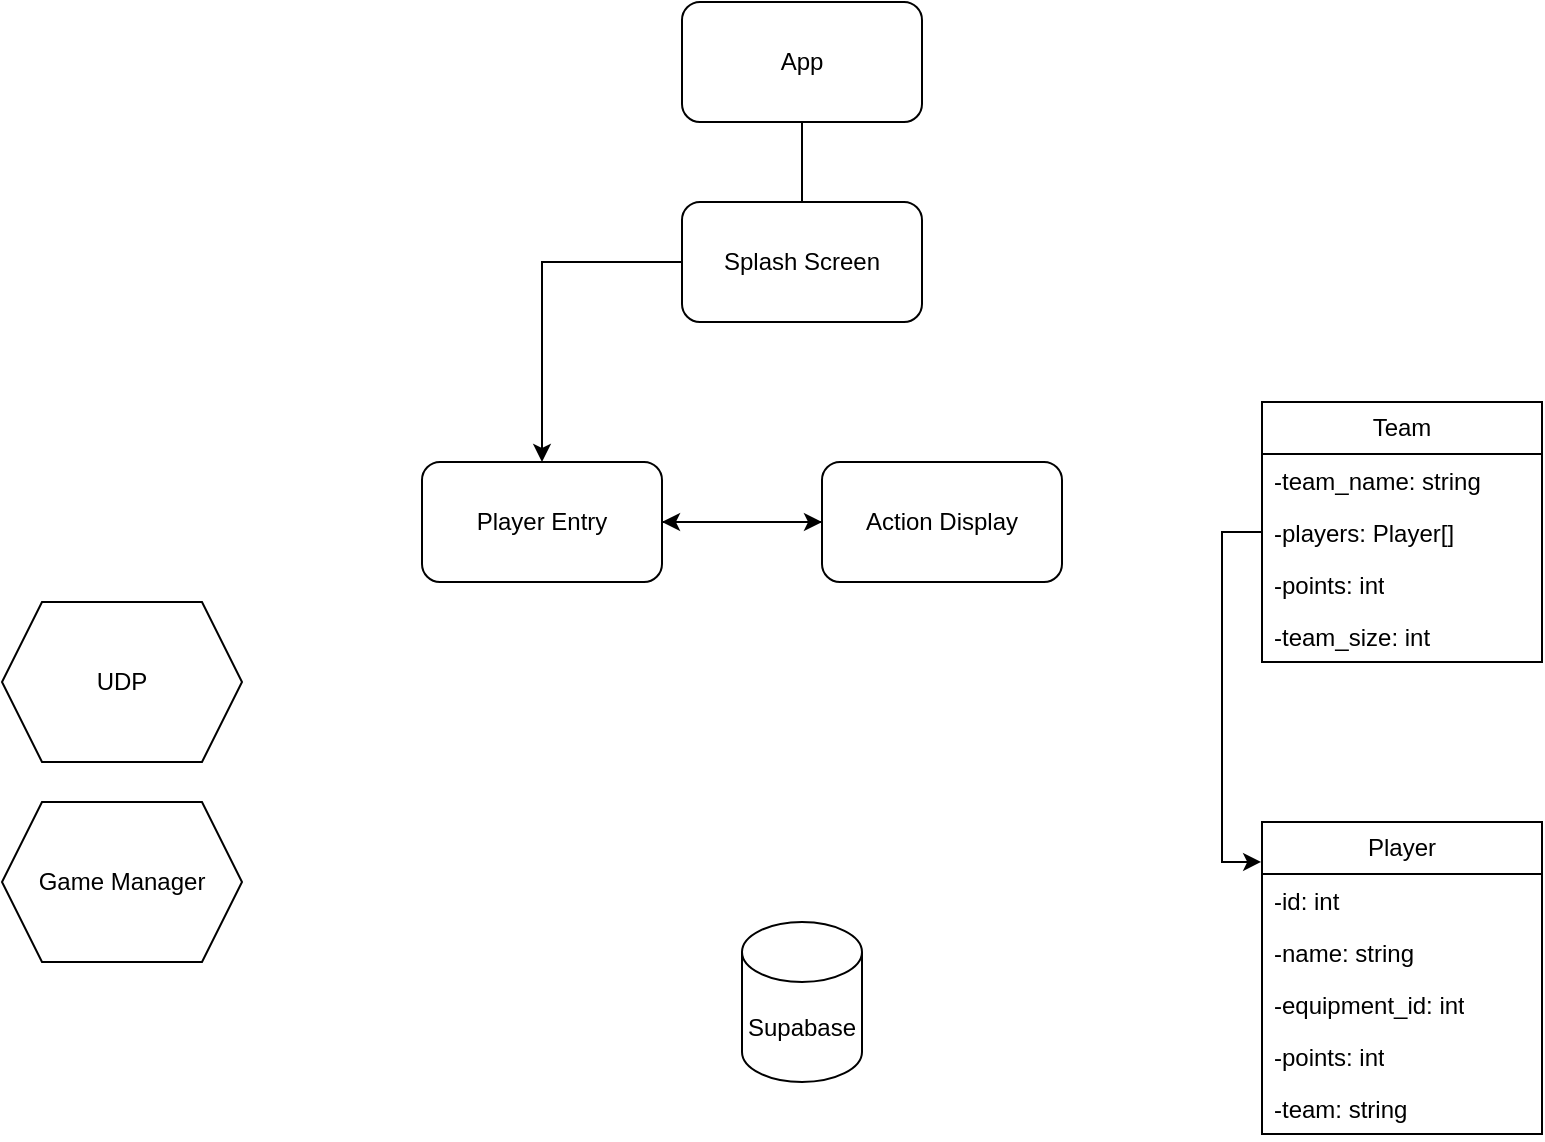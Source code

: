 <mxfile version="24.2.7" type="github">
  <diagram name="Page-1" id="pa5e8LGYVjwd6vd9j4Zn">
    <mxGraphModel dx="360" dy="807" grid="1" gridSize="10" guides="1" tooltips="1" connect="1" arrows="1" fold="1" page="1" pageScale="1" pageWidth="850" pageHeight="1100" math="0" shadow="0">
      <root>
        <object label="" asdf="" id="0">
          <mxCell />
        </object>
        <mxCell id="1" parent="0" />
        <mxCell id="VOZ-egtYjg_h0SMjVR0y-3" style="edgeStyle=orthogonalEdgeStyle;rounded=0;orthogonalLoop=1;jettySize=auto;html=1;" edge="1" parent="1" source="VOZ-egtYjg_h0SMjVR0y-1">
          <mxGeometry relative="1" as="geometry">
            <mxPoint x="410" y="140" as="targetPoint" />
          </mxGeometry>
        </mxCell>
        <mxCell id="VOZ-egtYjg_h0SMjVR0y-1" value="App" style="rounded=1;whiteSpace=wrap;html=1;" vertex="1" parent="1">
          <mxGeometry x="350" y="10" width="120" height="60" as="geometry" />
        </mxCell>
        <mxCell id="VOZ-egtYjg_h0SMjVR0y-6" style="edgeStyle=orthogonalEdgeStyle;rounded=0;orthogonalLoop=1;jettySize=auto;html=1;" edge="1" parent="1" source="VOZ-egtYjg_h0SMjVR0y-4" target="VOZ-egtYjg_h0SMjVR0y-7">
          <mxGeometry relative="1" as="geometry">
            <mxPoint x="280" y="270" as="targetPoint" />
          </mxGeometry>
        </mxCell>
        <mxCell id="VOZ-egtYjg_h0SMjVR0y-4" value="Splash Screen" style="rounded=1;whiteSpace=wrap;html=1;" vertex="1" parent="1">
          <mxGeometry x="350" y="110" width="120" height="60" as="geometry" />
        </mxCell>
        <mxCell id="VOZ-egtYjg_h0SMjVR0y-9" value="" style="edgeStyle=orthogonalEdgeStyle;rounded=0;orthogonalLoop=1;jettySize=auto;html=1;" edge="1" parent="1" source="VOZ-egtYjg_h0SMjVR0y-7" target="VOZ-egtYjg_h0SMjVR0y-8">
          <mxGeometry relative="1" as="geometry" />
        </mxCell>
        <mxCell id="VOZ-egtYjg_h0SMjVR0y-7" value="Player Entry" style="rounded=1;whiteSpace=wrap;html=1;" vertex="1" parent="1">
          <mxGeometry x="220" y="240" width="120" height="60" as="geometry" />
        </mxCell>
        <mxCell id="VOZ-egtYjg_h0SMjVR0y-10" style="edgeStyle=orthogonalEdgeStyle;rounded=0;orthogonalLoop=1;jettySize=auto;html=1;entryX=1;entryY=0.5;entryDx=0;entryDy=0;" edge="1" parent="1" source="VOZ-egtYjg_h0SMjVR0y-8" target="VOZ-egtYjg_h0SMjVR0y-7">
          <mxGeometry relative="1" as="geometry" />
        </mxCell>
        <mxCell id="VOZ-egtYjg_h0SMjVR0y-8" value="Action Display" style="whiteSpace=wrap;html=1;rounded=1;" vertex="1" parent="1">
          <mxGeometry x="420" y="240" width="120" height="60" as="geometry" />
        </mxCell>
        <mxCell id="VOZ-egtYjg_h0SMjVR0y-11" value="Supabase" style="shape=cylinder3;whiteSpace=wrap;html=1;boundedLbl=1;backgroundOutline=1;size=15;" vertex="1" parent="1">
          <mxGeometry x="380" y="470" width="60" height="80" as="geometry" />
        </mxCell>
        <mxCell id="VOZ-egtYjg_h0SMjVR0y-12" value="UDP" style="shape=hexagon;perimeter=hexagonPerimeter2;whiteSpace=wrap;html=1;fixedSize=1;" vertex="1" parent="1">
          <mxGeometry x="10" y="310" width="120" height="80" as="geometry" />
        </mxCell>
        <mxCell id="VOZ-egtYjg_h0SMjVR0y-14" value="Game Manager" style="shape=hexagon;perimeter=hexagonPerimeter2;whiteSpace=wrap;html=1;fixedSize=1;" vertex="1" parent="1">
          <mxGeometry x="10" y="410" width="120" height="80" as="geometry" />
        </mxCell>
        <mxCell id="VOZ-egtYjg_h0SMjVR0y-15" value="Player" style="swimlane;fontStyle=0;childLayout=stackLayout;horizontal=1;startSize=26;fillColor=none;horizontalStack=0;resizeParent=1;resizeParentMax=0;resizeLast=0;collapsible=1;marginBottom=0;whiteSpace=wrap;html=1;swimlaneLine=1;" vertex="1" parent="1">
          <mxGeometry x="640" y="420" width="140" height="156" as="geometry" />
        </mxCell>
        <mxCell id="VOZ-egtYjg_h0SMjVR0y-16" value="-id: int" style="text;strokeColor=none;fillColor=none;align=left;verticalAlign=top;spacingLeft=4;spacingRight=4;overflow=hidden;rotatable=0;points=[[0,0.5],[1,0.5]];portConstraint=eastwest;whiteSpace=wrap;html=1;" vertex="1" parent="VOZ-egtYjg_h0SMjVR0y-15">
          <mxGeometry y="26" width="140" height="26" as="geometry" />
        </mxCell>
        <mxCell id="VOZ-egtYjg_h0SMjVR0y-17" value="-name: string" style="text;strokeColor=none;fillColor=none;align=left;verticalAlign=top;spacingLeft=4;spacingRight=4;overflow=hidden;rotatable=0;points=[[0,0.5],[1,0.5]];portConstraint=eastwest;whiteSpace=wrap;html=1;" vertex="1" parent="VOZ-egtYjg_h0SMjVR0y-15">
          <mxGeometry y="52" width="140" height="26" as="geometry" />
        </mxCell>
        <mxCell id="VOZ-egtYjg_h0SMjVR0y-18" value="-equipment_id: int" style="text;strokeColor=none;fillColor=none;align=left;verticalAlign=top;spacingLeft=4;spacingRight=4;overflow=hidden;rotatable=0;points=[[0,0.5],[1,0.5]];portConstraint=eastwest;whiteSpace=wrap;html=1;" vertex="1" parent="VOZ-egtYjg_h0SMjVR0y-15">
          <mxGeometry y="78" width="140" height="26" as="geometry" />
        </mxCell>
        <mxCell id="VOZ-egtYjg_h0SMjVR0y-28" value="-points: int" style="text;strokeColor=none;fillColor=none;align=left;verticalAlign=top;spacingLeft=4;spacingRight=4;overflow=hidden;rotatable=0;points=[[0,0.5],[1,0.5]];portConstraint=eastwest;whiteSpace=wrap;html=1;" vertex="1" parent="VOZ-egtYjg_h0SMjVR0y-15">
          <mxGeometry y="104" width="140" height="26" as="geometry" />
        </mxCell>
        <mxCell id="VOZ-egtYjg_h0SMjVR0y-30" value="-team: string" style="text;strokeColor=none;fillColor=none;align=left;verticalAlign=top;spacingLeft=4;spacingRight=4;overflow=hidden;rotatable=0;points=[[0,0.5],[1,0.5]];portConstraint=eastwest;whiteSpace=wrap;html=1;" vertex="1" parent="VOZ-egtYjg_h0SMjVR0y-15">
          <mxGeometry y="130" width="140" height="26" as="geometry" />
        </mxCell>
        <mxCell id="VOZ-egtYjg_h0SMjVR0y-31" value="Team" style="swimlane;fontStyle=0;childLayout=stackLayout;horizontal=1;startSize=26;fillColor=none;horizontalStack=0;resizeParent=1;resizeParentMax=0;resizeLast=0;collapsible=1;marginBottom=0;whiteSpace=wrap;html=1;" vertex="1" parent="1">
          <mxGeometry x="640" y="210" width="140" height="130" as="geometry" />
        </mxCell>
        <mxCell id="VOZ-egtYjg_h0SMjVR0y-32" value="-team_name: string" style="text;strokeColor=none;fillColor=none;align=left;verticalAlign=top;spacingLeft=4;spacingRight=4;overflow=hidden;rotatable=0;points=[[0,0.5],[1,0.5]];portConstraint=eastwest;whiteSpace=wrap;html=1;" vertex="1" parent="VOZ-egtYjg_h0SMjVR0y-31">
          <mxGeometry y="26" width="140" height="26" as="geometry" />
        </mxCell>
        <mxCell id="VOZ-egtYjg_h0SMjVR0y-33" value="-players: Player[]" style="text;strokeColor=none;fillColor=none;align=left;verticalAlign=top;spacingLeft=4;spacingRight=4;overflow=hidden;rotatable=0;points=[[0,0.5],[1,0.5]];portConstraint=eastwest;whiteSpace=wrap;html=1;" vertex="1" parent="VOZ-egtYjg_h0SMjVR0y-31">
          <mxGeometry y="52" width="140" height="26" as="geometry" />
        </mxCell>
        <mxCell id="VOZ-egtYjg_h0SMjVR0y-34" value="-points: int" style="text;strokeColor=none;fillColor=none;align=left;verticalAlign=top;spacingLeft=4;spacingRight=4;overflow=hidden;rotatable=0;points=[[0,0.5],[1,0.5]];portConstraint=eastwest;whiteSpace=wrap;html=1;" vertex="1" parent="VOZ-egtYjg_h0SMjVR0y-31">
          <mxGeometry y="78" width="140" height="26" as="geometry" />
        </mxCell>
        <mxCell id="VOZ-egtYjg_h0SMjVR0y-35" value="-team_size: int" style="text;strokeColor=none;fillColor=none;align=left;verticalAlign=top;spacingLeft=4;spacingRight=4;overflow=hidden;rotatable=0;points=[[0,0.5],[1,0.5]];portConstraint=eastwest;whiteSpace=wrap;html=1;" vertex="1" parent="VOZ-egtYjg_h0SMjVR0y-31">
          <mxGeometry y="104" width="140" height="26" as="geometry" />
        </mxCell>
        <mxCell id="VOZ-egtYjg_h0SMjVR0y-36" style="edgeStyle=orthogonalEdgeStyle;rounded=0;orthogonalLoop=1;jettySize=auto;html=1;exitX=0;exitY=0.5;exitDx=0;exitDy=0;entryX=-0.003;entryY=0.128;entryDx=0;entryDy=0;entryPerimeter=0;" edge="1" parent="1" source="VOZ-egtYjg_h0SMjVR0y-33" target="VOZ-egtYjg_h0SMjVR0y-15">
          <mxGeometry relative="1" as="geometry" />
        </mxCell>
      </root>
    </mxGraphModel>
  </diagram>
</mxfile>
